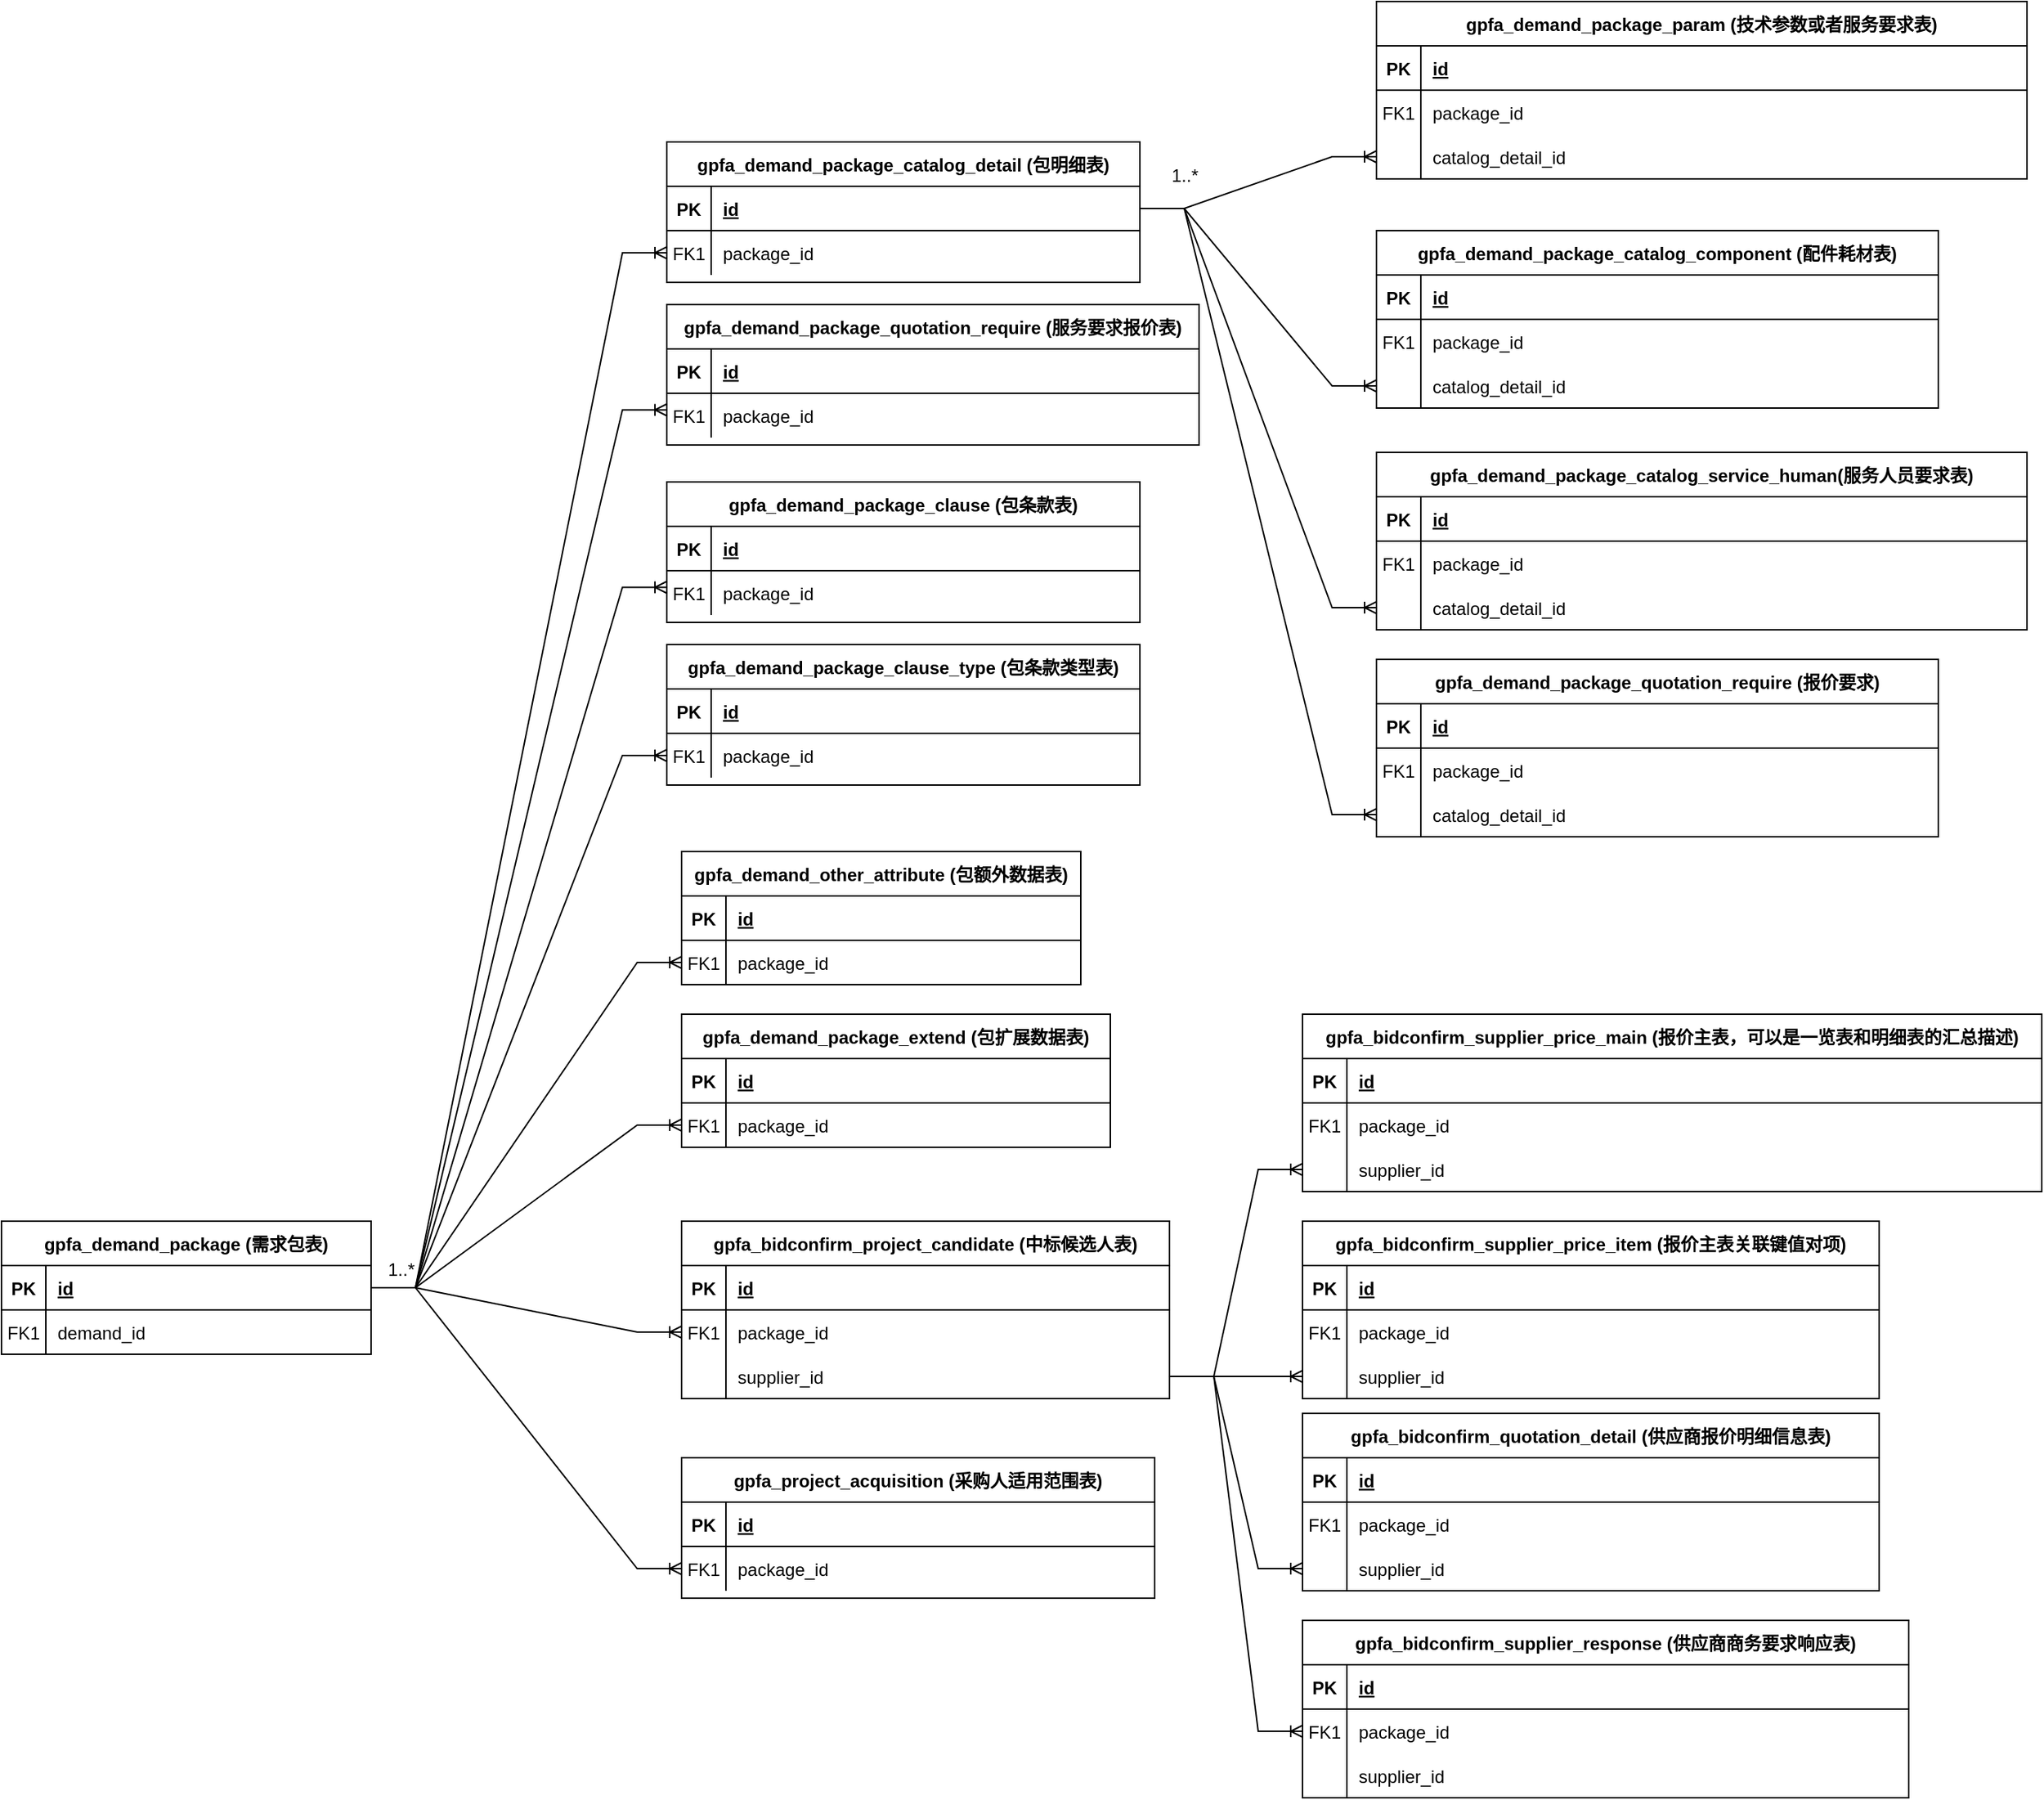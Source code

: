 <mxfile version="24.7.7">
  <diagram id="R2lEEEUBdFMjLlhIrx00" name="Page-1">
    <mxGraphModel dx="1105" dy="1681" grid="1" gridSize="10" guides="1" tooltips="1" connect="1" arrows="1" fold="1" page="1" pageScale="1" pageWidth="850" pageHeight="1100" math="0" shadow="0" extFonts="Permanent Marker^https://fonts.googleapis.com/css?family=Permanent+Marker">
      <root>
        <mxCell id="0" />
        <mxCell id="1" parent="0" />
        <mxCell id="C-vyLk0tnHw3VtMMgP7b-2" value="gpfa_demand_package (需求包表)" style="shape=table;startSize=30;container=1;collapsible=1;childLayout=tableLayout;fixedRows=1;rowLines=0;fontStyle=1;align=center;resizeLast=1;" parent="1" vertex="1">
          <mxGeometry x="510" y="-50" width="250" height="90" as="geometry" />
        </mxCell>
        <mxCell id="C-vyLk0tnHw3VtMMgP7b-3" value="" style="shape=partialRectangle;collapsible=0;dropTarget=0;pointerEvents=0;fillColor=none;points=[[0,0.5],[1,0.5]];portConstraint=eastwest;top=0;left=0;right=0;bottom=1;" parent="C-vyLk0tnHw3VtMMgP7b-2" vertex="1">
          <mxGeometry y="30" width="250" height="30" as="geometry" />
        </mxCell>
        <mxCell id="C-vyLk0tnHw3VtMMgP7b-4" value="PK" style="shape=partialRectangle;overflow=hidden;connectable=0;fillColor=none;top=0;left=0;bottom=0;right=0;fontStyle=1;" parent="C-vyLk0tnHw3VtMMgP7b-3" vertex="1">
          <mxGeometry width="30" height="30" as="geometry">
            <mxRectangle width="30" height="30" as="alternateBounds" />
          </mxGeometry>
        </mxCell>
        <mxCell id="C-vyLk0tnHw3VtMMgP7b-5" value="id " style="shape=partialRectangle;overflow=hidden;connectable=0;fillColor=none;top=0;left=0;bottom=0;right=0;align=left;spacingLeft=6;fontStyle=5;" parent="C-vyLk0tnHw3VtMMgP7b-3" vertex="1">
          <mxGeometry x="30" width="220" height="30" as="geometry">
            <mxRectangle width="220" height="30" as="alternateBounds" />
          </mxGeometry>
        </mxCell>
        <mxCell id="C-vyLk0tnHw3VtMMgP7b-6" value="" style="shape=partialRectangle;collapsible=0;dropTarget=0;pointerEvents=0;fillColor=none;points=[[0,0.5],[1,0.5]];portConstraint=eastwest;top=0;left=0;right=0;bottom=0;" parent="C-vyLk0tnHw3VtMMgP7b-2" vertex="1">
          <mxGeometry y="60" width="250" height="30" as="geometry" />
        </mxCell>
        <mxCell id="C-vyLk0tnHw3VtMMgP7b-7" value="FK1" style="shape=partialRectangle;overflow=hidden;connectable=0;fillColor=none;top=0;left=0;bottom=0;right=0;" parent="C-vyLk0tnHw3VtMMgP7b-6" vertex="1">
          <mxGeometry width="30" height="30" as="geometry">
            <mxRectangle width="30" height="30" as="alternateBounds" />
          </mxGeometry>
        </mxCell>
        <mxCell id="C-vyLk0tnHw3VtMMgP7b-8" value="demand_id" style="shape=partialRectangle;overflow=hidden;connectable=0;fillColor=none;top=0;left=0;bottom=0;right=0;align=left;spacingLeft=6;" parent="C-vyLk0tnHw3VtMMgP7b-6" vertex="1">
          <mxGeometry x="30" width="220" height="30" as="geometry">
            <mxRectangle width="220" height="30" as="alternateBounds" />
          </mxGeometry>
        </mxCell>
        <mxCell id="v_n73uZWkct7t6xonRbk-57" value="gpfa_demand_package_catalog_detail (包明细表)" style="shape=table;startSize=30;container=1;collapsible=1;childLayout=tableLayout;fixedRows=1;rowLines=0;fontStyle=1;align=center;resizeLast=1;" parent="1" vertex="1">
          <mxGeometry x="960" y="-780" width="320" height="95" as="geometry" />
        </mxCell>
        <mxCell id="v_n73uZWkct7t6xonRbk-58" value="" style="shape=partialRectangle;collapsible=0;dropTarget=0;pointerEvents=0;fillColor=none;points=[[0,0.5],[1,0.5]];portConstraint=eastwest;top=0;left=0;right=0;bottom=1;" parent="v_n73uZWkct7t6xonRbk-57" vertex="1">
          <mxGeometry y="30" width="320" height="30" as="geometry" />
        </mxCell>
        <mxCell id="v_n73uZWkct7t6xonRbk-59" value="PK" style="shape=partialRectangle;overflow=hidden;connectable=0;fillColor=none;top=0;left=0;bottom=0;right=0;fontStyle=1;" parent="v_n73uZWkct7t6xonRbk-58" vertex="1">
          <mxGeometry width="30" height="30" as="geometry">
            <mxRectangle width="30" height="30" as="alternateBounds" />
          </mxGeometry>
        </mxCell>
        <mxCell id="v_n73uZWkct7t6xonRbk-60" value="id " style="shape=partialRectangle;overflow=hidden;connectable=0;fillColor=none;top=0;left=0;bottom=0;right=0;align=left;spacingLeft=6;fontStyle=5;" parent="v_n73uZWkct7t6xonRbk-58" vertex="1">
          <mxGeometry x="30" width="290" height="30" as="geometry">
            <mxRectangle width="290" height="30" as="alternateBounds" />
          </mxGeometry>
        </mxCell>
        <mxCell id="v_n73uZWkct7t6xonRbk-61" value="" style="shape=partialRectangle;collapsible=0;dropTarget=0;pointerEvents=0;fillColor=none;points=[[0,0.5],[1,0.5]];portConstraint=eastwest;top=0;left=0;right=0;bottom=0;" parent="v_n73uZWkct7t6xonRbk-57" vertex="1">
          <mxGeometry y="60" width="320" height="30" as="geometry" />
        </mxCell>
        <mxCell id="v_n73uZWkct7t6xonRbk-62" value="FK1" style="shape=partialRectangle;overflow=hidden;connectable=0;fillColor=none;top=0;left=0;bottom=0;right=0;" parent="v_n73uZWkct7t6xonRbk-61" vertex="1">
          <mxGeometry width="30" height="30" as="geometry">
            <mxRectangle width="30" height="30" as="alternateBounds" />
          </mxGeometry>
        </mxCell>
        <mxCell id="v_n73uZWkct7t6xonRbk-63" value="package_id" style="shape=partialRectangle;overflow=hidden;connectable=0;fillColor=none;top=0;left=0;bottom=0;right=0;align=left;spacingLeft=6;" parent="v_n73uZWkct7t6xonRbk-61" vertex="1">
          <mxGeometry x="30" width="290" height="30" as="geometry">
            <mxRectangle width="290" height="30" as="alternateBounds" />
          </mxGeometry>
        </mxCell>
        <mxCell id="v_n73uZWkct7t6xonRbk-109" value="gpfa_demand_package_clause (包条款表)" style="shape=table;startSize=30;container=1;collapsible=1;childLayout=tableLayout;fixedRows=1;rowLines=0;fontStyle=1;align=center;resizeLast=1;" parent="1" vertex="1">
          <mxGeometry x="960" y="-550" width="320" height="95" as="geometry" />
        </mxCell>
        <mxCell id="v_n73uZWkct7t6xonRbk-110" value="" style="shape=partialRectangle;collapsible=0;dropTarget=0;pointerEvents=0;fillColor=none;points=[[0,0.5],[1,0.5]];portConstraint=eastwest;top=0;left=0;right=0;bottom=1;" parent="v_n73uZWkct7t6xonRbk-109" vertex="1">
          <mxGeometry y="30" width="320" height="30" as="geometry" />
        </mxCell>
        <mxCell id="v_n73uZWkct7t6xonRbk-111" value="PK" style="shape=partialRectangle;overflow=hidden;connectable=0;fillColor=none;top=0;left=0;bottom=0;right=0;fontStyle=1;" parent="v_n73uZWkct7t6xonRbk-110" vertex="1">
          <mxGeometry width="30" height="30" as="geometry">
            <mxRectangle width="30" height="30" as="alternateBounds" />
          </mxGeometry>
        </mxCell>
        <mxCell id="v_n73uZWkct7t6xonRbk-112" value="id " style="shape=partialRectangle;overflow=hidden;connectable=0;fillColor=none;top=0;left=0;bottom=0;right=0;align=left;spacingLeft=6;fontStyle=5;" parent="v_n73uZWkct7t6xonRbk-110" vertex="1">
          <mxGeometry x="30" width="290" height="30" as="geometry">
            <mxRectangle width="290" height="30" as="alternateBounds" />
          </mxGeometry>
        </mxCell>
        <mxCell id="v_n73uZWkct7t6xonRbk-113" value="" style="shape=partialRectangle;collapsible=0;dropTarget=0;pointerEvents=0;fillColor=none;points=[[0,0.5],[1,0.5]];portConstraint=eastwest;top=0;left=0;right=0;bottom=0;" parent="v_n73uZWkct7t6xonRbk-109" vertex="1">
          <mxGeometry y="60" width="320" height="30" as="geometry" />
        </mxCell>
        <mxCell id="v_n73uZWkct7t6xonRbk-114" value="FK1" style="shape=partialRectangle;overflow=hidden;connectable=0;fillColor=none;top=0;left=0;bottom=0;right=0;" parent="v_n73uZWkct7t6xonRbk-113" vertex="1">
          <mxGeometry width="30" height="30" as="geometry">
            <mxRectangle width="30" height="30" as="alternateBounds" />
          </mxGeometry>
        </mxCell>
        <mxCell id="v_n73uZWkct7t6xonRbk-115" value="package_id" style="shape=partialRectangle;overflow=hidden;connectable=0;fillColor=none;top=0;left=0;bottom=0;right=0;align=left;spacingLeft=6;" parent="v_n73uZWkct7t6xonRbk-113" vertex="1">
          <mxGeometry x="30" width="290" height="30" as="geometry">
            <mxRectangle width="290" height="30" as="alternateBounds" />
          </mxGeometry>
        </mxCell>
        <mxCell id="v_n73uZWkct7t6xonRbk-116" value="gpfa_demand_package_clause_type (包条款类型表)" style="shape=table;startSize=30;container=1;collapsible=1;childLayout=tableLayout;fixedRows=1;rowLines=0;fontStyle=1;align=center;resizeLast=1;" parent="1" vertex="1">
          <mxGeometry x="960" y="-440" width="320" height="95" as="geometry" />
        </mxCell>
        <mxCell id="v_n73uZWkct7t6xonRbk-117" value="" style="shape=partialRectangle;collapsible=0;dropTarget=0;pointerEvents=0;fillColor=none;points=[[0,0.5],[1,0.5]];portConstraint=eastwest;top=0;left=0;right=0;bottom=1;" parent="v_n73uZWkct7t6xonRbk-116" vertex="1">
          <mxGeometry y="30" width="320" height="30" as="geometry" />
        </mxCell>
        <mxCell id="v_n73uZWkct7t6xonRbk-118" value="PK" style="shape=partialRectangle;overflow=hidden;connectable=0;fillColor=none;top=0;left=0;bottom=0;right=0;fontStyle=1;" parent="v_n73uZWkct7t6xonRbk-117" vertex="1">
          <mxGeometry width="30" height="30" as="geometry">
            <mxRectangle width="30" height="30" as="alternateBounds" />
          </mxGeometry>
        </mxCell>
        <mxCell id="v_n73uZWkct7t6xonRbk-119" value="id " style="shape=partialRectangle;overflow=hidden;connectable=0;fillColor=none;top=0;left=0;bottom=0;right=0;align=left;spacingLeft=6;fontStyle=5;" parent="v_n73uZWkct7t6xonRbk-117" vertex="1">
          <mxGeometry x="30" width="290" height="30" as="geometry">
            <mxRectangle width="290" height="30" as="alternateBounds" />
          </mxGeometry>
        </mxCell>
        <mxCell id="v_n73uZWkct7t6xonRbk-120" value="" style="shape=partialRectangle;collapsible=0;dropTarget=0;pointerEvents=0;fillColor=none;points=[[0,0.5],[1,0.5]];portConstraint=eastwest;top=0;left=0;right=0;bottom=0;" parent="v_n73uZWkct7t6xonRbk-116" vertex="1">
          <mxGeometry y="60" width="320" height="30" as="geometry" />
        </mxCell>
        <mxCell id="v_n73uZWkct7t6xonRbk-121" value="FK1" style="shape=partialRectangle;overflow=hidden;connectable=0;fillColor=none;top=0;left=0;bottom=0;right=0;" parent="v_n73uZWkct7t6xonRbk-120" vertex="1">
          <mxGeometry width="30" height="30" as="geometry">
            <mxRectangle width="30" height="30" as="alternateBounds" />
          </mxGeometry>
        </mxCell>
        <mxCell id="v_n73uZWkct7t6xonRbk-122" value="package_id" style="shape=partialRectangle;overflow=hidden;connectable=0;fillColor=none;top=0;left=0;bottom=0;right=0;align=left;spacingLeft=6;" parent="v_n73uZWkct7t6xonRbk-120" vertex="1">
          <mxGeometry x="30" width="290" height="30" as="geometry">
            <mxRectangle width="290" height="30" as="alternateBounds" />
          </mxGeometry>
        </mxCell>
        <mxCell id="v_n73uZWkct7t6xonRbk-130" value="gpfa_demand_package_quotation_require (服务要求报价表)" style="shape=table;startSize=30;container=1;collapsible=1;childLayout=tableLayout;fixedRows=1;rowLines=0;fontStyle=1;align=center;resizeLast=1;" parent="1" vertex="1">
          <mxGeometry x="960" y="-670" width="360" height="95" as="geometry" />
        </mxCell>
        <mxCell id="v_n73uZWkct7t6xonRbk-131" value="" style="shape=partialRectangle;collapsible=0;dropTarget=0;pointerEvents=0;fillColor=none;points=[[0,0.5],[1,0.5]];portConstraint=eastwest;top=0;left=0;right=0;bottom=1;" parent="v_n73uZWkct7t6xonRbk-130" vertex="1">
          <mxGeometry y="30" width="360" height="30" as="geometry" />
        </mxCell>
        <mxCell id="v_n73uZWkct7t6xonRbk-132" value="PK" style="shape=partialRectangle;overflow=hidden;connectable=0;fillColor=none;top=0;left=0;bottom=0;right=0;fontStyle=1;" parent="v_n73uZWkct7t6xonRbk-131" vertex="1">
          <mxGeometry width="30" height="30" as="geometry">
            <mxRectangle width="30" height="30" as="alternateBounds" />
          </mxGeometry>
        </mxCell>
        <mxCell id="v_n73uZWkct7t6xonRbk-133" value="id " style="shape=partialRectangle;overflow=hidden;connectable=0;fillColor=none;top=0;left=0;bottom=0;right=0;align=left;spacingLeft=6;fontStyle=5;" parent="v_n73uZWkct7t6xonRbk-131" vertex="1">
          <mxGeometry x="30" width="330" height="30" as="geometry">
            <mxRectangle width="330" height="30" as="alternateBounds" />
          </mxGeometry>
        </mxCell>
        <mxCell id="v_n73uZWkct7t6xonRbk-134" value="" style="shape=partialRectangle;collapsible=0;dropTarget=0;pointerEvents=0;fillColor=none;points=[[0,0.5],[1,0.5]];portConstraint=eastwest;top=0;left=0;right=0;bottom=0;" parent="v_n73uZWkct7t6xonRbk-130" vertex="1">
          <mxGeometry y="60" width="360" height="30" as="geometry" />
        </mxCell>
        <mxCell id="v_n73uZWkct7t6xonRbk-135" value="FK1" style="shape=partialRectangle;overflow=hidden;connectable=0;fillColor=none;top=0;left=0;bottom=0;right=0;" parent="v_n73uZWkct7t6xonRbk-134" vertex="1">
          <mxGeometry width="30" height="30" as="geometry">
            <mxRectangle width="30" height="30" as="alternateBounds" />
          </mxGeometry>
        </mxCell>
        <mxCell id="v_n73uZWkct7t6xonRbk-136" value="package_id" style="shape=partialRectangle;overflow=hidden;connectable=0;fillColor=none;top=0;left=0;bottom=0;right=0;align=left;spacingLeft=6;" parent="v_n73uZWkct7t6xonRbk-134" vertex="1">
          <mxGeometry x="30" width="330" height="30" as="geometry">
            <mxRectangle width="330" height="30" as="alternateBounds" />
          </mxGeometry>
        </mxCell>
        <mxCell id="v_n73uZWkct7t6xonRbk-172" value="gpfa_demand_other_attribute (包额外数据表)" style="shape=table;startSize=30;container=1;collapsible=1;childLayout=tableLayout;fixedRows=1;rowLines=0;fontStyle=1;align=center;resizeLast=1;" parent="1" vertex="1">
          <mxGeometry x="970" y="-300" width="270" height="90" as="geometry" />
        </mxCell>
        <mxCell id="v_n73uZWkct7t6xonRbk-173" value="" style="shape=partialRectangle;collapsible=0;dropTarget=0;pointerEvents=0;fillColor=none;points=[[0,0.5],[1,0.5]];portConstraint=eastwest;top=0;left=0;right=0;bottom=1;" parent="v_n73uZWkct7t6xonRbk-172" vertex="1">
          <mxGeometry y="30" width="270" height="30" as="geometry" />
        </mxCell>
        <mxCell id="v_n73uZWkct7t6xonRbk-174" value="PK" style="shape=partialRectangle;overflow=hidden;connectable=0;fillColor=none;top=0;left=0;bottom=0;right=0;fontStyle=1;" parent="v_n73uZWkct7t6xonRbk-173" vertex="1">
          <mxGeometry width="30" height="30" as="geometry">
            <mxRectangle width="30" height="30" as="alternateBounds" />
          </mxGeometry>
        </mxCell>
        <mxCell id="v_n73uZWkct7t6xonRbk-175" value="id " style="shape=partialRectangle;overflow=hidden;connectable=0;fillColor=none;top=0;left=0;bottom=0;right=0;align=left;spacingLeft=6;fontStyle=5;" parent="v_n73uZWkct7t6xonRbk-173" vertex="1">
          <mxGeometry x="30" width="240" height="30" as="geometry">
            <mxRectangle width="240" height="30" as="alternateBounds" />
          </mxGeometry>
        </mxCell>
        <mxCell id="v_n73uZWkct7t6xonRbk-176" value="" style="shape=partialRectangle;collapsible=0;dropTarget=0;pointerEvents=0;fillColor=none;points=[[0,0.5],[1,0.5]];portConstraint=eastwest;top=0;left=0;right=0;bottom=0;" parent="v_n73uZWkct7t6xonRbk-172" vertex="1">
          <mxGeometry y="60" width="270" height="30" as="geometry" />
        </mxCell>
        <mxCell id="v_n73uZWkct7t6xonRbk-177" value="FK1" style="shape=partialRectangle;overflow=hidden;connectable=0;fillColor=none;top=0;left=0;bottom=0;right=0;" parent="v_n73uZWkct7t6xonRbk-176" vertex="1">
          <mxGeometry width="30" height="30" as="geometry">
            <mxRectangle width="30" height="30" as="alternateBounds" />
          </mxGeometry>
        </mxCell>
        <mxCell id="v_n73uZWkct7t6xonRbk-178" value="package_id" style="shape=partialRectangle;overflow=hidden;connectable=0;fillColor=none;top=0;left=0;bottom=0;right=0;align=left;spacingLeft=6;" parent="v_n73uZWkct7t6xonRbk-176" vertex="1">
          <mxGeometry x="30" width="240" height="30" as="geometry">
            <mxRectangle width="240" height="30" as="alternateBounds" />
          </mxGeometry>
        </mxCell>
        <mxCell id="v_n73uZWkct7t6xonRbk-179" value="gpfa_demand_package_extend (包扩展数据表)" style="shape=table;startSize=30;container=1;collapsible=1;childLayout=tableLayout;fixedRows=1;rowLines=0;fontStyle=1;align=center;resizeLast=1;" parent="1" vertex="1">
          <mxGeometry x="970" y="-190" width="290" height="90" as="geometry" />
        </mxCell>
        <mxCell id="v_n73uZWkct7t6xonRbk-180" value="" style="shape=partialRectangle;collapsible=0;dropTarget=0;pointerEvents=0;fillColor=none;points=[[0,0.5],[1,0.5]];portConstraint=eastwest;top=0;left=0;right=0;bottom=1;" parent="v_n73uZWkct7t6xonRbk-179" vertex="1">
          <mxGeometry y="30" width="290" height="30" as="geometry" />
        </mxCell>
        <mxCell id="v_n73uZWkct7t6xonRbk-181" value="PK" style="shape=partialRectangle;overflow=hidden;connectable=0;fillColor=none;top=0;left=0;bottom=0;right=0;fontStyle=1;" parent="v_n73uZWkct7t6xonRbk-180" vertex="1">
          <mxGeometry width="30" height="30" as="geometry">
            <mxRectangle width="30" height="30" as="alternateBounds" />
          </mxGeometry>
        </mxCell>
        <mxCell id="v_n73uZWkct7t6xonRbk-182" value="id " style="shape=partialRectangle;overflow=hidden;connectable=0;fillColor=none;top=0;left=0;bottom=0;right=0;align=left;spacingLeft=6;fontStyle=5;" parent="v_n73uZWkct7t6xonRbk-180" vertex="1">
          <mxGeometry x="30" width="260" height="30" as="geometry">
            <mxRectangle width="260" height="30" as="alternateBounds" />
          </mxGeometry>
        </mxCell>
        <mxCell id="v_n73uZWkct7t6xonRbk-183" value="" style="shape=partialRectangle;collapsible=0;dropTarget=0;pointerEvents=0;fillColor=none;points=[[0,0.5],[1,0.5]];portConstraint=eastwest;top=0;left=0;right=0;bottom=0;" parent="v_n73uZWkct7t6xonRbk-179" vertex="1">
          <mxGeometry y="60" width="290" height="30" as="geometry" />
        </mxCell>
        <mxCell id="v_n73uZWkct7t6xonRbk-184" value="FK1" style="shape=partialRectangle;overflow=hidden;connectable=0;fillColor=none;top=0;left=0;bottom=0;right=0;" parent="v_n73uZWkct7t6xonRbk-183" vertex="1">
          <mxGeometry width="30" height="30" as="geometry">
            <mxRectangle width="30" height="30" as="alternateBounds" />
          </mxGeometry>
        </mxCell>
        <mxCell id="v_n73uZWkct7t6xonRbk-185" value="package_id" style="shape=partialRectangle;overflow=hidden;connectable=0;fillColor=none;top=0;left=0;bottom=0;right=0;align=left;spacingLeft=6;" parent="v_n73uZWkct7t6xonRbk-183" vertex="1">
          <mxGeometry x="30" width="260" height="30" as="geometry">
            <mxRectangle width="260" height="30" as="alternateBounds" />
          </mxGeometry>
        </mxCell>
        <mxCell id="yrUbXI8ThPMAax_TOY56-8" value="gpfa_bidconfirm_project_candidate (中标候选人表)" style="shape=table;startSize=30;container=1;collapsible=1;childLayout=tableLayout;fixedRows=1;rowLines=0;fontStyle=1;align=center;resizeLast=1;" parent="1" vertex="1">
          <mxGeometry x="970" y="-50" width="330" height="120" as="geometry" />
        </mxCell>
        <mxCell id="yrUbXI8ThPMAax_TOY56-9" value="" style="shape=partialRectangle;collapsible=0;dropTarget=0;pointerEvents=0;fillColor=none;points=[[0,0.5],[1,0.5]];portConstraint=eastwest;top=0;left=0;right=0;bottom=1;" parent="yrUbXI8ThPMAax_TOY56-8" vertex="1">
          <mxGeometry y="30" width="330" height="30" as="geometry" />
        </mxCell>
        <mxCell id="yrUbXI8ThPMAax_TOY56-10" value="PK" style="shape=partialRectangle;overflow=hidden;connectable=0;fillColor=none;top=0;left=0;bottom=0;right=0;fontStyle=1;" parent="yrUbXI8ThPMAax_TOY56-9" vertex="1">
          <mxGeometry width="30" height="30" as="geometry">
            <mxRectangle width="30" height="30" as="alternateBounds" />
          </mxGeometry>
        </mxCell>
        <mxCell id="yrUbXI8ThPMAax_TOY56-11" value="id " style="shape=partialRectangle;overflow=hidden;connectable=0;fillColor=none;top=0;left=0;bottom=0;right=0;align=left;spacingLeft=6;fontStyle=5;" parent="yrUbXI8ThPMAax_TOY56-9" vertex="1">
          <mxGeometry x="30" width="300" height="30" as="geometry">
            <mxRectangle width="300" height="30" as="alternateBounds" />
          </mxGeometry>
        </mxCell>
        <mxCell id="yrUbXI8ThPMAax_TOY56-12" value="" style="shape=partialRectangle;collapsible=0;dropTarget=0;pointerEvents=0;fillColor=none;points=[[0,0.5],[1,0.5]];portConstraint=eastwest;top=0;left=0;right=0;bottom=0;" parent="yrUbXI8ThPMAax_TOY56-8" vertex="1">
          <mxGeometry y="60" width="330" height="30" as="geometry" />
        </mxCell>
        <mxCell id="yrUbXI8ThPMAax_TOY56-13" value="FK1" style="shape=partialRectangle;overflow=hidden;connectable=0;fillColor=none;top=0;left=0;bottom=0;right=0;" parent="yrUbXI8ThPMAax_TOY56-12" vertex="1">
          <mxGeometry width="30" height="30" as="geometry">
            <mxRectangle width="30" height="30" as="alternateBounds" />
          </mxGeometry>
        </mxCell>
        <mxCell id="yrUbXI8ThPMAax_TOY56-14" value="package_id" style="shape=partialRectangle;overflow=hidden;connectable=0;fillColor=none;top=0;left=0;bottom=0;right=0;align=left;spacingLeft=6;" parent="yrUbXI8ThPMAax_TOY56-12" vertex="1">
          <mxGeometry x="30" width="300" height="30" as="geometry">
            <mxRectangle width="300" height="30" as="alternateBounds" />
          </mxGeometry>
        </mxCell>
        <mxCell id="KnFCT2eKqXqhlbOmTrNA-1" style="shape=partialRectangle;collapsible=0;dropTarget=0;pointerEvents=0;fillColor=none;points=[[0,0.5],[1,0.5]];portConstraint=eastwest;top=0;left=0;right=0;bottom=0;" parent="yrUbXI8ThPMAax_TOY56-8" vertex="1">
          <mxGeometry y="90" width="330" height="30" as="geometry" />
        </mxCell>
        <mxCell id="KnFCT2eKqXqhlbOmTrNA-2" style="shape=partialRectangle;overflow=hidden;connectable=0;fillColor=none;top=0;left=0;bottom=0;right=0;" parent="KnFCT2eKqXqhlbOmTrNA-1" vertex="1">
          <mxGeometry width="30" height="30" as="geometry">
            <mxRectangle width="30" height="30" as="alternateBounds" />
          </mxGeometry>
        </mxCell>
        <mxCell id="KnFCT2eKqXqhlbOmTrNA-3" value="supplier_id" style="shape=partialRectangle;overflow=hidden;connectable=0;fillColor=none;top=0;left=0;bottom=0;right=0;align=left;spacingLeft=6;" parent="KnFCT2eKqXqhlbOmTrNA-1" vertex="1">
          <mxGeometry x="30" width="300" height="30" as="geometry">
            <mxRectangle width="300" height="30" as="alternateBounds" />
          </mxGeometry>
        </mxCell>
        <mxCell id="yrUbXI8ThPMAax_TOY56-29" value="gpfa_bidconfirm_supplier_price_main (报价主表，可以是一览表和明细表的汇总描述)" style="shape=table;startSize=30;container=1;collapsible=1;childLayout=tableLayout;fixedRows=1;rowLines=0;fontStyle=1;align=center;resizeLast=1;" parent="1" vertex="1">
          <mxGeometry x="1390" y="-190" width="500" height="120" as="geometry" />
        </mxCell>
        <mxCell id="yrUbXI8ThPMAax_TOY56-30" value="" style="shape=partialRectangle;collapsible=0;dropTarget=0;pointerEvents=0;fillColor=none;points=[[0,0.5],[1,0.5]];portConstraint=eastwest;top=0;left=0;right=0;bottom=1;" parent="yrUbXI8ThPMAax_TOY56-29" vertex="1">
          <mxGeometry y="30" width="500" height="30" as="geometry" />
        </mxCell>
        <mxCell id="yrUbXI8ThPMAax_TOY56-31" value="PK" style="shape=partialRectangle;overflow=hidden;connectable=0;fillColor=none;top=0;left=0;bottom=0;right=0;fontStyle=1;" parent="yrUbXI8ThPMAax_TOY56-30" vertex="1">
          <mxGeometry width="30" height="30" as="geometry">
            <mxRectangle width="30" height="30" as="alternateBounds" />
          </mxGeometry>
        </mxCell>
        <mxCell id="yrUbXI8ThPMAax_TOY56-32" value="id " style="shape=partialRectangle;overflow=hidden;connectable=0;fillColor=none;top=0;left=0;bottom=0;right=0;align=left;spacingLeft=6;fontStyle=5;" parent="yrUbXI8ThPMAax_TOY56-30" vertex="1">
          <mxGeometry x="30" width="470" height="30" as="geometry">
            <mxRectangle width="470" height="30" as="alternateBounds" />
          </mxGeometry>
        </mxCell>
        <mxCell id="yrUbXI8ThPMAax_TOY56-33" value="" style="shape=partialRectangle;collapsible=0;dropTarget=0;pointerEvents=0;fillColor=none;points=[[0,0.5],[1,0.5]];portConstraint=eastwest;top=0;left=0;right=0;bottom=0;" parent="yrUbXI8ThPMAax_TOY56-29" vertex="1">
          <mxGeometry y="60" width="500" height="30" as="geometry" />
        </mxCell>
        <mxCell id="yrUbXI8ThPMAax_TOY56-34" value="FK1" style="shape=partialRectangle;overflow=hidden;connectable=0;fillColor=none;top=0;left=0;bottom=0;right=0;" parent="yrUbXI8ThPMAax_TOY56-33" vertex="1">
          <mxGeometry width="30" height="30" as="geometry">
            <mxRectangle width="30" height="30" as="alternateBounds" />
          </mxGeometry>
        </mxCell>
        <mxCell id="yrUbXI8ThPMAax_TOY56-35" value="package_id" style="shape=partialRectangle;overflow=hidden;connectable=0;fillColor=none;top=0;left=0;bottom=0;right=0;align=left;spacingLeft=6;" parent="yrUbXI8ThPMAax_TOY56-33" vertex="1">
          <mxGeometry x="30" width="470" height="30" as="geometry">
            <mxRectangle width="470" height="30" as="alternateBounds" />
          </mxGeometry>
        </mxCell>
        <mxCell id="KnFCT2eKqXqhlbOmTrNA-7" style="shape=partialRectangle;collapsible=0;dropTarget=0;pointerEvents=0;fillColor=none;points=[[0,0.5],[1,0.5]];portConstraint=eastwest;top=0;left=0;right=0;bottom=0;" parent="yrUbXI8ThPMAax_TOY56-29" vertex="1">
          <mxGeometry y="90" width="500" height="30" as="geometry" />
        </mxCell>
        <mxCell id="KnFCT2eKqXqhlbOmTrNA-8" style="shape=partialRectangle;overflow=hidden;connectable=0;fillColor=none;top=0;left=0;bottom=0;right=0;" parent="KnFCT2eKqXqhlbOmTrNA-7" vertex="1">
          <mxGeometry width="30" height="30" as="geometry">
            <mxRectangle width="30" height="30" as="alternateBounds" />
          </mxGeometry>
        </mxCell>
        <mxCell id="KnFCT2eKqXqhlbOmTrNA-9" value="supplier_id" style="shape=partialRectangle;overflow=hidden;connectable=0;fillColor=none;top=0;left=0;bottom=0;right=0;align=left;spacingLeft=6;" parent="KnFCT2eKqXqhlbOmTrNA-7" vertex="1">
          <mxGeometry x="30" width="470" height="30" as="geometry">
            <mxRectangle width="470" height="30" as="alternateBounds" />
          </mxGeometry>
        </mxCell>
        <mxCell id="yrUbXI8ThPMAax_TOY56-43" value="gpfa_bidconfirm_supplier_price_item (报价主表关联键值对项)" style="shape=table;startSize=30;container=1;collapsible=1;childLayout=tableLayout;fixedRows=1;rowLines=0;fontStyle=1;align=center;resizeLast=1;" parent="1" vertex="1">
          <mxGeometry x="1390" y="-50" width="390" height="120" as="geometry" />
        </mxCell>
        <mxCell id="yrUbXI8ThPMAax_TOY56-44" value="" style="shape=partialRectangle;collapsible=0;dropTarget=0;pointerEvents=0;fillColor=none;points=[[0,0.5],[1,0.5]];portConstraint=eastwest;top=0;left=0;right=0;bottom=1;" parent="yrUbXI8ThPMAax_TOY56-43" vertex="1">
          <mxGeometry y="30" width="390" height="30" as="geometry" />
        </mxCell>
        <mxCell id="yrUbXI8ThPMAax_TOY56-45" value="PK" style="shape=partialRectangle;overflow=hidden;connectable=0;fillColor=none;top=0;left=0;bottom=0;right=0;fontStyle=1;" parent="yrUbXI8ThPMAax_TOY56-44" vertex="1">
          <mxGeometry width="30" height="30" as="geometry">
            <mxRectangle width="30" height="30" as="alternateBounds" />
          </mxGeometry>
        </mxCell>
        <mxCell id="yrUbXI8ThPMAax_TOY56-46" value="id " style="shape=partialRectangle;overflow=hidden;connectable=0;fillColor=none;top=0;left=0;bottom=0;right=0;align=left;spacingLeft=6;fontStyle=5;" parent="yrUbXI8ThPMAax_TOY56-44" vertex="1">
          <mxGeometry x="30" width="360" height="30" as="geometry">
            <mxRectangle width="360" height="30" as="alternateBounds" />
          </mxGeometry>
        </mxCell>
        <mxCell id="yrUbXI8ThPMAax_TOY56-47" value="" style="shape=partialRectangle;collapsible=0;dropTarget=0;pointerEvents=0;fillColor=none;points=[[0,0.5],[1,0.5]];portConstraint=eastwest;top=0;left=0;right=0;bottom=0;" parent="yrUbXI8ThPMAax_TOY56-43" vertex="1">
          <mxGeometry y="60" width="390" height="30" as="geometry" />
        </mxCell>
        <mxCell id="yrUbXI8ThPMAax_TOY56-48" value="FK1" style="shape=partialRectangle;overflow=hidden;connectable=0;fillColor=none;top=0;left=0;bottom=0;right=0;" parent="yrUbXI8ThPMAax_TOY56-47" vertex="1">
          <mxGeometry width="30" height="30" as="geometry">
            <mxRectangle width="30" height="30" as="alternateBounds" />
          </mxGeometry>
        </mxCell>
        <mxCell id="yrUbXI8ThPMAax_TOY56-49" value="package_id" style="shape=partialRectangle;overflow=hidden;connectable=0;fillColor=none;top=0;left=0;bottom=0;right=0;align=left;spacingLeft=6;" parent="yrUbXI8ThPMAax_TOY56-47" vertex="1">
          <mxGeometry x="30" width="360" height="30" as="geometry">
            <mxRectangle width="360" height="30" as="alternateBounds" />
          </mxGeometry>
        </mxCell>
        <mxCell id="KnFCT2eKqXqhlbOmTrNA-10" style="shape=partialRectangle;collapsible=0;dropTarget=0;pointerEvents=0;fillColor=none;points=[[0,0.5],[1,0.5]];portConstraint=eastwest;top=0;left=0;right=0;bottom=0;" parent="yrUbXI8ThPMAax_TOY56-43" vertex="1">
          <mxGeometry y="90" width="390" height="30" as="geometry" />
        </mxCell>
        <mxCell id="KnFCT2eKqXqhlbOmTrNA-11" style="shape=partialRectangle;overflow=hidden;connectable=0;fillColor=none;top=0;left=0;bottom=0;right=0;" parent="KnFCT2eKqXqhlbOmTrNA-10" vertex="1">
          <mxGeometry width="30" height="30" as="geometry">
            <mxRectangle width="30" height="30" as="alternateBounds" />
          </mxGeometry>
        </mxCell>
        <mxCell id="KnFCT2eKqXqhlbOmTrNA-12" value="supplier_id" style="shape=partialRectangle;overflow=hidden;connectable=0;fillColor=none;top=0;left=0;bottom=0;right=0;align=left;spacingLeft=6;" parent="KnFCT2eKqXqhlbOmTrNA-10" vertex="1">
          <mxGeometry x="30" width="360" height="30" as="geometry">
            <mxRectangle width="360" height="30" as="alternateBounds" />
          </mxGeometry>
        </mxCell>
        <mxCell id="yrUbXI8ThPMAax_TOY56-50" value="gpfa_bidconfirm_quotation_detail (供应商报价明细信息表)" style="shape=table;startSize=30;container=1;collapsible=1;childLayout=tableLayout;fixedRows=1;rowLines=0;fontStyle=1;align=center;resizeLast=1;" parent="1" vertex="1">
          <mxGeometry x="1390" y="80" width="390" height="120" as="geometry" />
        </mxCell>
        <mxCell id="yrUbXI8ThPMAax_TOY56-51" value="" style="shape=partialRectangle;collapsible=0;dropTarget=0;pointerEvents=0;fillColor=none;points=[[0,0.5],[1,0.5]];portConstraint=eastwest;top=0;left=0;right=0;bottom=1;" parent="yrUbXI8ThPMAax_TOY56-50" vertex="1">
          <mxGeometry y="30" width="390" height="30" as="geometry" />
        </mxCell>
        <mxCell id="yrUbXI8ThPMAax_TOY56-52" value="PK" style="shape=partialRectangle;overflow=hidden;connectable=0;fillColor=none;top=0;left=0;bottom=0;right=0;fontStyle=1;" parent="yrUbXI8ThPMAax_TOY56-51" vertex="1">
          <mxGeometry width="30" height="30" as="geometry">
            <mxRectangle width="30" height="30" as="alternateBounds" />
          </mxGeometry>
        </mxCell>
        <mxCell id="yrUbXI8ThPMAax_TOY56-53" value="id " style="shape=partialRectangle;overflow=hidden;connectable=0;fillColor=none;top=0;left=0;bottom=0;right=0;align=left;spacingLeft=6;fontStyle=5;" parent="yrUbXI8ThPMAax_TOY56-51" vertex="1">
          <mxGeometry x="30" width="360" height="30" as="geometry">
            <mxRectangle width="360" height="30" as="alternateBounds" />
          </mxGeometry>
        </mxCell>
        <mxCell id="yrUbXI8ThPMAax_TOY56-54" value="" style="shape=partialRectangle;collapsible=0;dropTarget=0;pointerEvents=0;fillColor=none;points=[[0,0.5],[1,0.5]];portConstraint=eastwest;top=0;left=0;right=0;bottom=0;" parent="yrUbXI8ThPMAax_TOY56-50" vertex="1">
          <mxGeometry y="60" width="390" height="30" as="geometry" />
        </mxCell>
        <mxCell id="yrUbXI8ThPMAax_TOY56-55" value="FK1" style="shape=partialRectangle;overflow=hidden;connectable=0;fillColor=none;top=0;left=0;bottom=0;right=0;" parent="yrUbXI8ThPMAax_TOY56-54" vertex="1">
          <mxGeometry width="30" height="30" as="geometry">
            <mxRectangle width="30" height="30" as="alternateBounds" />
          </mxGeometry>
        </mxCell>
        <mxCell id="yrUbXI8ThPMAax_TOY56-56" value="package_id" style="shape=partialRectangle;overflow=hidden;connectable=0;fillColor=none;top=0;left=0;bottom=0;right=0;align=left;spacingLeft=6;" parent="yrUbXI8ThPMAax_TOY56-54" vertex="1">
          <mxGeometry x="30" width="360" height="30" as="geometry">
            <mxRectangle width="360" height="30" as="alternateBounds" />
          </mxGeometry>
        </mxCell>
        <mxCell id="KnFCT2eKqXqhlbOmTrNA-13" style="shape=partialRectangle;collapsible=0;dropTarget=0;pointerEvents=0;fillColor=none;points=[[0,0.5],[1,0.5]];portConstraint=eastwest;top=0;left=0;right=0;bottom=0;" parent="yrUbXI8ThPMAax_TOY56-50" vertex="1">
          <mxGeometry y="90" width="390" height="30" as="geometry" />
        </mxCell>
        <mxCell id="KnFCT2eKqXqhlbOmTrNA-14" style="shape=partialRectangle;overflow=hidden;connectable=0;fillColor=none;top=0;left=0;bottom=0;right=0;" parent="KnFCT2eKqXqhlbOmTrNA-13" vertex="1">
          <mxGeometry width="30" height="30" as="geometry">
            <mxRectangle width="30" height="30" as="alternateBounds" />
          </mxGeometry>
        </mxCell>
        <mxCell id="KnFCT2eKqXqhlbOmTrNA-15" value="supplier_id" style="shape=partialRectangle;overflow=hidden;connectable=0;fillColor=none;top=0;left=0;bottom=0;right=0;align=left;spacingLeft=6;" parent="KnFCT2eKqXqhlbOmTrNA-13" vertex="1">
          <mxGeometry x="30" width="360" height="30" as="geometry">
            <mxRectangle width="360" height="30" as="alternateBounds" />
          </mxGeometry>
        </mxCell>
        <mxCell id="6_iDh6ZtNzUPL-SmUHNQ-1" value="" style="edgeStyle=entityRelationEdgeStyle;fontSize=12;html=1;endArrow=ERoneToMany;rounded=0;entryX=0;entryY=0.5;entryDx=0;entryDy=0;exitX=1;exitY=0.5;exitDx=0;exitDy=0;" parent="1" source="C-vyLk0tnHw3VtMMgP7b-3" target="v_n73uZWkct7t6xonRbk-61" edge="1">
          <mxGeometry width="100" height="100" relative="1" as="geometry">
            <mxPoint x="760" y="-10" as="sourcePoint" />
            <mxPoint x="870" y="-305" as="targetPoint" />
          </mxGeometry>
        </mxCell>
        <mxCell id="6_iDh6ZtNzUPL-SmUHNQ-3" value="" style="edgeStyle=entityRelationEdgeStyle;fontSize=12;html=1;endArrow=ERoneToMany;rounded=0;entryX=0;entryY=0.75;entryDx=0;entryDy=0;exitX=1;exitY=0.5;exitDx=0;exitDy=0;" parent="1" source="C-vyLk0tnHw3VtMMgP7b-2" target="v_n73uZWkct7t6xonRbk-130" edge="1">
          <mxGeometry width="100" height="100" relative="1" as="geometry">
            <mxPoint x="560" y="-125" as="sourcePoint" />
            <mxPoint x="760" y="-320" as="targetPoint" />
          </mxGeometry>
        </mxCell>
        <mxCell id="6_iDh6ZtNzUPL-SmUHNQ-4" value="" style="edgeStyle=entityRelationEdgeStyle;fontSize=12;html=1;endArrow=ERoneToMany;rounded=0;entryX=0;entryY=0.75;entryDx=0;entryDy=0;exitX=1;exitY=0.5;exitDx=0;exitDy=0;" parent="1" source="C-vyLk0tnHw3VtMMgP7b-2" target="v_n73uZWkct7t6xonRbk-109" edge="1">
          <mxGeometry width="100" height="100" relative="1" as="geometry">
            <mxPoint x="570" y="-115" as="sourcePoint" />
            <mxPoint x="900" y="-209" as="targetPoint" />
          </mxGeometry>
        </mxCell>
        <mxCell id="6_iDh6ZtNzUPL-SmUHNQ-5" value="" style="edgeStyle=entityRelationEdgeStyle;fontSize=12;html=1;endArrow=ERoneToMany;rounded=0;entryX=0;entryY=0.5;entryDx=0;entryDy=0;exitX=1;exitY=0.5;exitDx=0;exitDy=0;" parent="1" source="C-vyLk0tnHw3VtMMgP7b-3" target="v_n73uZWkct7t6xonRbk-120" edge="1">
          <mxGeometry width="100" height="100" relative="1" as="geometry">
            <mxPoint x="570" y="-75" as="sourcePoint" />
            <mxPoint x="890" y="-59" as="targetPoint" />
          </mxGeometry>
        </mxCell>
        <mxCell id="6_iDh6ZtNzUPL-SmUHNQ-7" value="" style="edgeStyle=entityRelationEdgeStyle;fontSize=12;html=1;endArrow=ERoneToMany;rounded=0;entryX=0;entryY=0.5;entryDx=0;entryDy=0;exitX=1;exitY=0.5;exitDx=0;exitDy=0;" parent="1" source="C-vyLk0tnHw3VtMMgP7b-3" target="v_n73uZWkct7t6xonRbk-176" edge="1">
          <mxGeometry width="100" height="100" relative="1" as="geometry">
            <mxPoint x="750" y="35" as="sourcePoint" />
            <mxPoint x="960" y="170" as="targetPoint" />
          </mxGeometry>
        </mxCell>
        <mxCell id="6_iDh6ZtNzUPL-SmUHNQ-8" value="" style="edgeStyle=entityRelationEdgeStyle;fontSize=12;html=1;endArrow=ERoneToMany;rounded=0;entryX=0;entryY=0.5;entryDx=0;entryDy=0;exitX=1;exitY=0.5;exitDx=0;exitDy=0;" parent="1" source="C-vyLk0tnHw3VtMMgP7b-3" target="v_n73uZWkct7t6xonRbk-183" edge="1">
          <mxGeometry width="100" height="100" relative="1" as="geometry">
            <mxPoint x="710" y="55" as="sourcePoint" />
            <mxPoint x="920" y="305" as="targetPoint" />
          </mxGeometry>
        </mxCell>
        <mxCell id="6_iDh6ZtNzUPL-SmUHNQ-10" value="" style="edgeStyle=entityRelationEdgeStyle;fontSize=12;html=1;endArrow=ERoneToMany;rounded=0;entryX=0;entryY=0.5;entryDx=0;entryDy=0;exitX=1;exitY=0.5;exitDx=0;exitDy=0;" parent="1" source="C-vyLk0tnHw3VtMMgP7b-3" target="yrUbXI8ThPMAax_TOY56-12" edge="1">
          <mxGeometry width="100" height="100" relative="1" as="geometry">
            <mxPoint x="730" y="10" as="sourcePoint" />
            <mxPoint x="940" y="490" as="targetPoint" />
          </mxGeometry>
        </mxCell>
        <mxCell id="6_iDh6ZtNzUPL-SmUHNQ-12" value="" style="edgeStyle=entityRelationEdgeStyle;fontSize=12;html=1;endArrow=ERoneToMany;rounded=0;entryX=0;entryY=0.5;entryDx=0;entryDy=0;exitX=1;exitY=0.5;exitDx=0;exitDy=0;" parent="1" source="KnFCT2eKqXqhlbOmTrNA-1" target="KnFCT2eKqXqhlbOmTrNA-7" edge="1">
          <mxGeometry width="100" height="100" relative="1" as="geometry">
            <mxPoint x="780" y="-85" as="sourcePoint" />
            <mxPoint x="990" y="615" as="targetPoint" />
          </mxGeometry>
        </mxCell>
        <mxCell id="6_iDh6ZtNzUPL-SmUHNQ-14" value="" style="edgeStyle=entityRelationEdgeStyle;fontSize=12;html=1;endArrow=ERoneToMany;rounded=0;entryX=0;entryY=0.5;entryDx=0;entryDy=0;exitX=1;exitY=0.5;exitDx=0;exitDy=0;" parent="1" source="KnFCT2eKqXqhlbOmTrNA-1" target="KnFCT2eKqXqhlbOmTrNA-10" edge="1">
          <mxGeometry width="100" height="100" relative="1" as="geometry">
            <mxPoint x="570" y="60" as="sourcePoint" />
            <mxPoint x="900" y="970.0" as="targetPoint" />
          </mxGeometry>
        </mxCell>
        <mxCell id="6_iDh6ZtNzUPL-SmUHNQ-16" value="" style="edgeStyle=entityRelationEdgeStyle;fontSize=12;html=1;endArrow=ERoneToMany;rounded=0;entryX=0;entryY=0.5;entryDx=0;entryDy=0;exitX=1;exitY=0.5;exitDx=0;exitDy=0;" parent="1" source="KnFCT2eKqXqhlbOmTrNA-1" target="KnFCT2eKqXqhlbOmTrNA-13" edge="1">
          <mxGeometry width="100" height="100" relative="1" as="geometry">
            <mxPoint x="490" y="130" as="sourcePoint" />
            <mxPoint x="900" y="1115" as="targetPoint" />
          </mxGeometry>
        </mxCell>
        <mxCell id="6_iDh6ZtNzUPL-SmUHNQ-20" value="1..*" style="text;html=1;align=center;verticalAlign=middle;resizable=0;points=[];autosize=1;strokeColor=none;fillColor=none;" parent="1" vertex="1">
          <mxGeometry x="760" y="-32" width="40" height="30" as="geometry" />
        </mxCell>
        <mxCell id="ytEkj5jxx6I4m9-5Ndeb-1" value="gpfa_demand_package_param (技术参数或者服务要求表)" style="shape=table;startSize=30;container=1;collapsible=1;childLayout=tableLayout;fixedRows=1;rowLines=0;fontStyle=1;align=center;resizeLast=1;" parent="1" vertex="1">
          <mxGeometry x="1440" y="-875" width="440" height="120" as="geometry" />
        </mxCell>
        <mxCell id="ytEkj5jxx6I4m9-5Ndeb-2" value="" style="shape=partialRectangle;collapsible=0;dropTarget=0;pointerEvents=0;fillColor=none;points=[[0,0.5],[1,0.5]];portConstraint=eastwest;top=0;left=0;right=0;bottom=1;" parent="ytEkj5jxx6I4m9-5Ndeb-1" vertex="1">
          <mxGeometry y="30" width="440" height="30" as="geometry" />
        </mxCell>
        <mxCell id="ytEkj5jxx6I4m9-5Ndeb-3" value="PK" style="shape=partialRectangle;overflow=hidden;connectable=0;fillColor=none;top=0;left=0;bottom=0;right=0;fontStyle=1;" parent="ytEkj5jxx6I4m9-5Ndeb-2" vertex="1">
          <mxGeometry width="30" height="30" as="geometry">
            <mxRectangle width="30" height="30" as="alternateBounds" />
          </mxGeometry>
        </mxCell>
        <mxCell id="ytEkj5jxx6I4m9-5Ndeb-4" value="id " style="shape=partialRectangle;overflow=hidden;connectable=0;fillColor=none;top=0;left=0;bottom=0;right=0;align=left;spacingLeft=6;fontStyle=5;" parent="ytEkj5jxx6I4m9-5Ndeb-2" vertex="1">
          <mxGeometry x="30" width="410" height="30" as="geometry">
            <mxRectangle width="410" height="30" as="alternateBounds" />
          </mxGeometry>
        </mxCell>
        <mxCell id="ytEkj5jxx6I4m9-5Ndeb-5" value="" style="shape=partialRectangle;collapsible=0;dropTarget=0;pointerEvents=0;fillColor=none;points=[[0,0.5],[1,0.5]];portConstraint=eastwest;top=0;left=0;right=0;bottom=0;" parent="ytEkj5jxx6I4m9-5Ndeb-1" vertex="1">
          <mxGeometry y="60" width="440" height="30" as="geometry" />
        </mxCell>
        <mxCell id="ytEkj5jxx6I4m9-5Ndeb-6" value="FK1" style="shape=partialRectangle;overflow=hidden;connectable=0;fillColor=none;top=0;left=0;bottom=0;right=0;" parent="ytEkj5jxx6I4m9-5Ndeb-5" vertex="1">
          <mxGeometry width="30" height="30" as="geometry">
            <mxRectangle width="30" height="30" as="alternateBounds" />
          </mxGeometry>
        </mxCell>
        <mxCell id="ytEkj5jxx6I4m9-5Ndeb-7" value="package_id" style="shape=partialRectangle;overflow=hidden;connectable=0;fillColor=none;top=0;left=0;bottom=0;right=0;align=left;spacingLeft=6;" parent="ytEkj5jxx6I4m9-5Ndeb-5" vertex="1">
          <mxGeometry x="30" width="410" height="30" as="geometry">
            <mxRectangle width="410" height="30" as="alternateBounds" />
          </mxGeometry>
        </mxCell>
        <mxCell id="ytEkj5jxx6I4m9-5Ndeb-22" style="shape=partialRectangle;collapsible=0;dropTarget=0;pointerEvents=0;fillColor=none;points=[[0,0.5],[1,0.5]];portConstraint=eastwest;top=0;left=0;right=0;bottom=0;" parent="ytEkj5jxx6I4m9-5Ndeb-1" vertex="1">
          <mxGeometry y="90" width="440" height="30" as="geometry" />
        </mxCell>
        <mxCell id="ytEkj5jxx6I4m9-5Ndeb-23" style="shape=partialRectangle;overflow=hidden;connectable=0;fillColor=none;top=0;left=0;bottom=0;right=0;" parent="ytEkj5jxx6I4m9-5Ndeb-22" vertex="1">
          <mxGeometry width="30" height="30" as="geometry">
            <mxRectangle width="30" height="30" as="alternateBounds" />
          </mxGeometry>
        </mxCell>
        <mxCell id="ytEkj5jxx6I4m9-5Ndeb-24" value="catalog_detail_id" style="shape=partialRectangle;overflow=hidden;connectable=0;fillColor=none;top=0;left=0;bottom=0;right=0;align=left;spacingLeft=6;" parent="ytEkj5jxx6I4m9-5Ndeb-22" vertex="1">
          <mxGeometry x="30" width="410" height="30" as="geometry">
            <mxRectangle width="410" height="30" as="alternateBounds" />
          </mxGeometry>
        </mxCell>
        <mxCell id="ytEkj5jxx6I4m9-5Ndeb-8" value="gpfa_demand_package_catalog_component (配件耗材表)" style="shape=table;startSize=30;container=1;collapsible=1;childLayout=tableLayout;fixedRows=1;rowLines=0;fontStyle=1;align=center;resizeLast=1;" parent="1" vertex="1">
          <mxGeometry x="1440" y="-720" width="380" height="120" as="geometry" />
        </mxCell>
        <mxCell id="ytEkj5jxx6I4m9-5Ndeb-9" value="" style="shape=partialRectangle;collapsible=0;dropTarget=0;pointerEvents=0;fillColor=none;points=[[0,0.5],[1,0.5]];portConstraint=eastwest;top=0;left=0;right=0;bottom=1;" parent="ytEkj5jxx6I4m9-5Ndeb-8" vertex="1">
          <mxGeometry y="30" width="380" height="30" as="geometry" />
        </mxCell>
        <mxCell id="ytEkj5jxx6I4m9-5Ndeb-10" value="PK" style="shape=partialRectangle;overflow=hidden;connectable=0;fillColor=none;top=0;left=0;bottom=0;right=0;fontStyle=1;" parent="ytEkj5jxx6I4m9-5Ndeb-9" vertex="1">
          <mxGeometry width="30" height="30" as="geometry">
            <mxRectangle width="30" height="30" as="alternateBounds" />
          </mxGeometry>
        </mxCell>
        <mxCell id="ytEkj5jxx6I4m9-5Ndeb-11" value="id " style="shape=partialRectangle;overflow=hidden;connectable=0;fillColor=none;top=0;left=0;bottom=0;right=0;align=left;spacingLeft=6;fontStyle=5;" parent="ytEkj5jxx6I4m9-5Ndeb-9" vertex="1">
          <mxGeometry x="30" width="350" height="30" as="geometry">
            <mxRectangle width="350" height="30" as="alternateBounds" />
          </mxGeometry>
        </mxCell>
        <mxCell id="ytEkj5jxx6I4m9-5Ndeb-12" value="" style="shape=partialRectangle;collapsible=0;dropTarget=0;pointerEvents=0;fillColor=none;points=[[0,0.5],[1,0.5]];portConstraint=eastwest;top=0;left=0;right=0;bottom=0;" parent="ytEkj5jxx6I4m9-5Ndeb-8" vertex="1">
          <mxGeometry y="60" width="380" height="30" as="geometry" />
        </mxCell>
        <mxCell id="ytEkj5jxx6I4m9-5Ndeb-13" value="FK1" style="shape=partialRectangle;overflow=hidden;connectable=0;fillColor=none;top=0;left=0;bottom=0;right=0;" parent="ytEkj5jxx6I4m9-5Ndeb-12" vertex="1">
          <mxGeometry width="30" height="30" as="geometry">
            <mxRectangle width="30" height="30" as="alternateBounds" />
          </mxGeometry>
        </mxCell>
        <mxCell id="ytEkj5jxx6I4m9-5Ndeb-14" value="package_id" style="shape=partialRectangle;overflow=hidden;connectable=0;fillColor=none;top=0;left=0;bottom=0;right=0;align=left;spacingLeft=6;" parent="ytEkj5jxx6I4m9-5Ndeb-12" vertex="1">
          <mxGeometry x="30" width="350" height="30" as="geometry">
            <mxRectangle width="350" height="30" as="alternateBounds" />
          </mxGeometry>
        </mxCell>
        <mxCell id="ytEkj5jxx6I4m9-5Ndeb-25" style="shape=partialRectangle;collapsible=0;dropTarget=0;pointerEvents=0;fillColor=none;points=[[0,0.5],[1,0.5]];portConstraint=eastwest;top=0;left=0;right=0;bottom=0;" parent="ytEkj5jxx6I4m9-5Ndeb-8" vertex="1">
          <mxGeometry y="90" width="380" height="30" as="geometry" />
        </mxCell>
        <mxCell id="ytEkj5jxx6I4m9-5Ndeb-26" style="shape=partialRectangle;overflow=hidden;connectable=0;fillColor=none;top=0;left=0;bottom=0;right=0;" parent="ytEkj5jxx6I4m9-5Ndeb-25" vertex="1">
          <mxGeometry width="30" height="30" as="geometry">
            <mxRectangle width="30" height="30" as="alternateBounds" />
          </mxGeometry>
        </mxCell>
        <mxCell id="ytEkj5jxx6I4m9-5Ndeb-27" value="catalog_detail_id" style="shape=partialRectangle;overflow=hidden;connectable=0;fillColor=none;top=0;left=0;bottom=0;right=0;align=left;spacingLeft=6;" parent="ytEkj5jxx6I4m9-5Ndeb-25" vertex="1">
          <mxGeometry x="30" width="350" height="30" as="geometry">
            <mxRectangle width="350" height="30" as="alternateBounds" />
          </mxGeometry>
        </mxCell>
        <mxCell id="ytEkj5jxx6I4m9-5Ndeb-28" value="" style="edgeStyle=entityRelationEdgeStyle;fontSize=12;html=1;endArrow=ERoneToMany;rounded=0;entryX=0;entryY=0.5;entryDx=0;entryDy=0;exitX=1;exitY=0.5;exitDx=0;exitDy=0;" parent="1" source="v_n73uZWkct7t6xonRbk-58" target="ytEkj5jxx6I4m9-5Ndeb-22" edge="1">
          <mxGeometry width="100" height="100" relative="1" as="geometry">
            <mxPoint x="1270" y="-802.5" as="sourcePoint" />
            <mxPoint x="1430" y="-840" as="targetPoint" />
          </mxGeometry>
        </mxCell>
        <mxCell id="ytEkj5jxx6I4m9-5Ndeb-29" value="" style="edgeStyle=entityRelationEdgeStyle;fontSize=12;html=1;endArrow=ERoneToMany;rounded=0;entryX=0;entryY=0.5;entryDx=0;entryDy=0;exitX=1;exitY=0.5;exitDx=0;exitDy=0;" parent="1" source="v_n73uZWkct7t6xonRbk-58" target="ytEkj5jxx6I4m9-5Ndeb-25" edge="1">
          <mxGeometry width="100" height="100" relative="1" as="geometry">
            <mxPoint x="1290" y="-695" as="sourcePoint" />
            <mxPoint x="1450" y="-760" as="targetPoint" />
          </mxGeometry>
        </mxCell>
        <mxCell id="ytEkj5jxx6I4m9-5Ndeb-30" value="1..*" style="text;html=1;align=center;verticalAlign=middle;resizable=0;points=[];autosize=1;strokeColor=none;fillColor=none;" parent="1" vertex="1">
          <mxGeometry x="1290" y="-772" width="40" height="30" as="geometry" />
        </mxCell>
        <mxCell id="ytEkj5jxx6I4m9-5Ndeb-31" value="gpfa_demand_package_catalog_service_human(服务人员要求表)" style="shape=table;startSize=30;container=1;collapsible=1;childLayout=tableLayout;fixedRows=1;rowLines=0;fontStyle=1;align=center;resizeLast=1;" parent="1" vertex="1">
          <mxGeometry x="1440" y="-570" width="440" height="120" as="geometry" />
        </mxCell>
        <mxCell id="ytEkj5jxx6I4m9-5Ndeb-32" value="" style="shape=partialRectangle;collapsible=0;dropTarget=0;pointerEvents=0;fillColor=none;points=[[0,0.5],[1,0.5]];portConstraint=eastwest;top=0;left=0;right=0;bottom=1;" parent="ytEkj5jxx6I4m9-5Ndeb-31" vertex="1">
          <mxGeometry y="30" width="440" height="30" as="geometry" />
        </mxCell>
        <mxCell id="ytEkj5jxx6I4m9-5Ndeb-33" value="PK" style="shape=partialRectangle;overflow=hidden;connectable=0;fillColor=none;top=0;left=0;bottom=0;right=0;fontStyle=1;" parent="ytEkj5jxx6I4m9-5Ndeb-32" vertex="1">
          <mxGeometry width="30" height="30" as="geometry">
            <mxRectangle width="30" height="30" as="alternateBounds" />
          </mxGeometry>
        </mxCell>
        <mxCell id="ytEkj5jxx6I4m9-5Ndeb-34" value="id " style="shape=partialRectangle;overflow=hidden;connectable=0;fillColor=none;top=0;left=0;bottom=0;right=0;align=left;spacingLeft=6;fontStyle=5;" parent="ytEkj5jxx6I4m9-5Ndeb-32" vertex="1">
          <mxGeometry x="30" width="410" height="30" as="geometry">
            <mxRectangle width="410" height="30" as="alternateBounds" />
          </mxGeometry>
        </mxCell>
        <mxCell id="ytEkj5jxx6I4m9-5Ndeb-35" value="" style="shape=partialRectangle;collapsible=0;dropTarget=0;pointerEvents=0;fillColor=none;points=[[0,0.5],[1,0.5]];portConstraint=eastwest;top=0;left=0;right=0;bottom=0;" parent="ytEkj5jxx6I4m9-5Ndeb-31" vertex="1">
          <mxGeometry y="60" width="440" height="30" as="geometry" />
        </mxCell>
        <mxCell id="ytEkj5jxx6I4m9-5Ndeb-36" value="FK1" style="shape=partialRectangle;overflow=hidden;connectable=0;fillColor=none;top=0;left=0;bottom=0;right=0;" parent="ytEkj5jxx6I4m9-5Ndeb-35" vertex="1">
          <mxGeometry width="30" height="30" as="geometry">
            <mxRectangle width="30" height="30" as="alternateBounds" />
          </mxGeometry>
        </mxCell>
        <mxCell id="ytEkj5jxx6I4m9-5Ndeb-37" value="package_id" style="shape=partialRectangle;overflow=hidden;connectable=0;fillColor=none;top=0;left=0;bottom=0;right=0;align=left;spacingLeft=6;" parent="ytEkj5jxx6I4m9-5Ndeb-35" vertex="1">
          <mxGeometry x="30" width="410" height="30" as="geometry">
            <mxRectangle width="410" height="30" as="alternateBounds" />
          </mxGeometry>
        </mxCell>
        <mxCell id="ytEkj5jxx6I4m9-5Ndeb-38" style="shape=partialRectangle;collapsible=0;dropTarget=0;pointerEvents=0;fillColor=none;points=[[0,0.5],[1,0.5]];portConstraint=eastwest;top=0;left=0;right=0;bottom=0;" parent="ytEkj5jxx6I4m9-5Ndeb-31" vertex="1">
          <mxGeometry y="90" width="440" height="30" as="geometry" />
        </mxCell>
        <mxCell id="ytEkj5jxx6I4m9-5Ndeb-39" style="shape=partialRectangle;overflow=hidden;connectable=0;fillColor=none;top=0;left=0;bottom=0;right=0;" parent="ytEkj5jxx6I4m9-5Ndeb-38" vertex="1">
          <mxGeometry width="30" height="30" as="geometry">
            <mxRectangle width="30" height="30" as="alternateBounds" />
          </mxGeometry>
        </mxCell>
        <mxCell id="ytEkj5jxx6I4m9-5Ndeb-40" value="catalog_detail_id" style="shape=partialRectangle;overflow=hidden;connectable=0;fillColor=none;top=0;left=0;bottom=0;right=0;align=left;spacingLeft=6;" parent="ytEkj5jxx6I4m9-5Ndeb-38" vertex="1">
          <mxGeometry x="30" width="410" height="30" as="geometry">
            <mxRectangle width="410" height="30" as="alternateBounds" />
          </mxGeometry>
        </mxCell>
        <mxCell id="ytEkj5jxx6I4m9-5Ndeb-41" value="" style="edgeStyle=entityRelationEdgeStyle;fontSize=12;html=1;endArrow=ERoneToMany;rounded=0;entryX=0;entryY=0.5;entryDx=0;entryDy=0;exitX=1;exitY=0.5;exitDx=0;exitDy=0;" parent="1" source="v_n73uZWkct7t6xonRbk-58" target="ytEkj5jxx6I4m9-5Ndeb-38" edge="1">
          <mxGeometry width="100" height="100" relative="1" as="geometry">
            <mxPoint x="1290" y="-720" as="sourcePoint" />
            <mxPoint x="1450" y="-450" as="targetPoint" />
          </mxGeometry>
        </mxCell>
        <mxCell id="DFZM2UYpX_aFwodp9qu5-1" value="gpfa_bidconfirm_supplier_response (供应商商务要求响应表)" style="shape=table;startSize=30;container=1;collapsible=1;childLayout=tableLayout;fixedRows=1;rowLines=0;fontStyle=1;align=center;resizeLast=1;" parent="1" vertex="1">
          <mxGeometry x="1390" y="220" width="410" height="120" as="geometry" />
        </mxCell>
        <mxCell id="DFZM2UYpX_aFwodp9qu5-2" value="" style="shape=partialRectangle;collapsible=0;dropTarget=0;pointerEvents=0;fillColor=none;points=[[0,0.5],[1,0.5]];portConstraint=eastwest;top=0;left=0;right=0;bottom=1;" parent="DFZM2UYpX_aFwodp9qu5-1" vertex="1">
          <mxGeometry y="30" width="410" height="30" as="geometry" />
        </mxCell>
        <mxCell id="DFZM2UYpX_aFwodp9qu5-3" value="PK" style="shape=partialRectangle;overflow=hidden;connectable=0;fillColor=none;top=0;left=0;bottom=0;right=0;fontStyle=1;" parent="DFZM2UYpX_aFwodp9qu5-2" vertex="1">
          <mxGeometry width="30" height="30" as="geometry">
            <mxRectangle width="30" height="30" as="alternateBounds" />
          </mxGeometry>
        </mxCell>
        <mxCell id="DFZM2UYpX_aFwodp9qu5-4" value="id " style="shape=partialRectangle;overflow=hidden;connectable=0;fillColor=none;top=0;left=0;bottom=0;right=0;align=left;spacingLeft=6;fontStyle=5;" parent="DFZM2UYpX_aFwodp9qu5-2" vertex="1">
          <mxGeometry x="30" width="380" height="30" as="geometry">
            <mxRectangle width="380" height="30" as="alternateBounds" />
          </mxGeometry>
        </mxCell>
        <mxCell id="DFZM2UYpX_aFwodp9qu5-5" value="" style="shape=partialRectangle;collapsible=0;dropTarget=0;pointerEvents=0;fillColor=none;points=[[0,0.5],[1,0.5]];portConstraint=eastwest;top=0;left=0;right=0;bottom=0;" parent="DFZM2UYpX_aFwodp9qu5-1" vertex="1">
          <mxGeometry y="60" width="410" height="30" as="geometry" />
        </mxCell>
        <mxCell id="DFZM2UYpX_aFwodp9qu5-6" value="FK1" style="shape=partialRectangle;overflow=hidden;connectable=0;fillColor=none;top=0;left=0;bottom=0;right=0;" parent="DFZM2UYpX_aFwodp9qu5-5" vertex="1">
          <mxGeometry width="30" height="30" as="geometry">
            <mxRectangle width="30" height="30" as="alternateBounds" />
          </mxGeometry>
        </mxCell>
        <mxCell id="DFZM2UYpX_aFwodp9qu5-7" value="package_id" style="shape=partialRectangle;overflow=hidden;connectable=0;fillColor=none;top=0;left=0;bottom=0;right=0;align=left;spacingLeft=6;" parent="DFZM2UYpX_aFwodp9qu5-5" vertex="1">
          <mxGeometry x="30" width="380" height="30" as="geometry">
            <mxRectangle width="380" height="30" as="alternateBounds" />
          </mxGeometry>
        </mxCell>
        <mxCell id="DFZM2UYpX_aFwodp9qu5-8" style="shape=partialRectangle;collapsible=0;dropTarget=0;pointerEvents=0;fillColor=none;points=[[0,0.5],[1,0.5]];portConstraint=eastwest;top=0;left=0;right=0;bottom=0;" parent="DFZM2UYpX_aFwodp9qu5-1" vertex="1">
          <mxGeometry y="90" width="410" height="30" as="geometry" />
        </mxCell>
        <mxCell id="DFZM2UYpX_aFwodp9qu5-9" style="shape=partialRectangle;overflow=hidden;connectable=0;fillColor=none;top=0;left=0;bottom=0;right=0;" parent="DFZM2UYpX_aFwodp9qu5-8" vertex="1">
          <mxGeometry width="30" height="30" as="geometry">
            <mxRectangle width="30" height="30" as="alternateBounds" />
          </mxGeometry>
        </mxCell>
        <mxCell id="DFZM2UYpX_aFwodp9qu5-10" value="supplier_id" style="shape=partialRectangle;overflow=hidden;connectable=0;fillColor=none;top=0;left=0;bottom=0;right=0;align=left;spacingLeft=6;" parent="DFZM2UYpX_aFwodp9qu5-8" vertex="1">
          <mxGeometry x="30" width="380" height="30" as="geometry">
            <mxRectangle width="380" height="30" as="alternateBounds" />
          </mxGeometry>
        </mxCell>
        <mxCell id="DFZM2UYpX_aFwodp9qu5-11" value="" style="edgeStyle=entityRelationEdgeStyle;fontSize=12;html=1;endArrow=ERoneToMany;rounded=0;entryX=0;entryY=0.5;entryDx=0;entryDy=0;exitX=1;exitY=0.5;exitDx=0;exitDy=0;" parent="1" source="KnFCT2eKqXqhlbOmTrNA-1" target="DFZM2UYpX_aFwodp9qu5-5" edge="1">
          <mxGeometry width="100" height="100" relative="1" as="geometry">
            <mxPoint x="1310" y="65" as="sourcePoint" />
            <mxPoint x="1400" y="195" as="targetPoint" />
          </mxGeometry>
        </mxCell>
        <mxCell id="FctCljdRprJa2hiDkLqU-1" value="gpfa_project_acquisition (采购人适用范围表)" style="shape=table;startSize=30;container=1;collapsible=1;childLayout=tableLayout;fixedRows=1;rowLines=0;fontStyle=1;align=center;resizeLast=1;" parent="1" vertex="1">
          <mxGeometry x="970" y="110" width="320" height="95" as="geometry" />
        </mxCell>
        <mxCell id="FctCljdRprJa2hiDkLqU-2" value="" style="shape=partialRectangle;collapsible=0;dropTarget=0;pointerEvents=0;fillColor=none;points=[[0,0.5],[1,0.5]];portConstraint=eastwest;top=0;left=0;right=0;bottom=1;" parent="FctCljdRprJa2hiDkLqU-1" vertex="1">
          <mxGeometry y="30" width="320" height="30" as="geometry" />
        </mxCell>
        <mxCell id="FctCljdRprJa2hiDkLqU-3" value="PK" style="shape=partialRectangle;overflow=hidden;connectable=0;fillColor=none;top=0;left=0;bottom=0;right=0;fontStyle=1;" parent="FctCljdRprJa2hiDkLqU-2" vertex="1">
          <mxGeometry width="30" height="30" as="geometry">
            <mxRectangle width="30" height="30" as="alternateBounds" />
          </mxGeometry>
        </mxCell>
        <mxCell id="FctCljdRprJa2hiDkLqU-4" value="id " style="shape=partialRectangle;overflow=hidden;connectable=0;fillColor=none;top=0;left=0;bottom=0;right=0;align=left;spacingLeft=6;fontStyle=5;" parent="FctCljdRprJa2hiDkLqU-2" vertex="1">
          <mxGeometry x="30" width="290" height="30" as="geometry">
            <mxRectangle width="290" height="30" as="alternateBounds" />
          </mxGeometry>
        </mxCell>
        <mxCell id="FctCljdRprJa2hiDkLqU-5" value="" style="shape=partialRectangle;collapsible=0;dropTarget=0;pointerEvents=0;fillColor=none;points=[[0,0.5],[1,0.5]];portConstraint=eastwest;top=0;left=0;right=0;bottom=0;" parent="FctCljdRprJa2hiDkLqU-1" vertex="1">
          <mxGeometry y="60" width="320" height="30" as="geometry" />
        </mxCell>
        <mxCell id="FctCljdRprJa2hiDkLqU-6" value="FK1" style="shape=partialRectangle;overflow=hidden;connectable=0;fillColor=none;top=0;left=0;bottom=0;right=0;" parent="FctCljdRprJa2hiDkLqU-5" vertex="1">
          <mxGeometry width="30" height="30" as="geometry">
            <mxRectangle width="30" height="30" as="alternateBounds" />
          </mxGeometry>
        </mxCell>
        <mxCell id="FctCljdRprJa2hiDkLqU-7" value="package_id" style="shape=partialRectangle;overflow=hidden;connectable=0;fillColor=none;top=0;left=0;bottom=0;right=0;align=left;spacingLeft=6;" parent="FctCljdRprJa2hiDkLqU-5" vertex="1">
          <mxGeometry x="30" width="290" height="30" as="geometry">
            <mxRectangle width="290" height="30" as="alternateBounds" />
          </mxGeometry>
        </mxCell>
        <mxCell id="FctCljdRprJa2hiDkLqU-8" value="" style="edgeStyle=entityRelationEdgeStyle;fontSize=12;html=1;endArrow=ERoneToMany;rounded=0;entryX=0;entryY=0.5;entryDx=0;entryDy=0;exitX=1;exitY=0.5;exitDx=0;exitDy=0;" parent="1" source="C-vyLk0tnHw3VtMMgP7b-3" target="FctCljdRprJa2hiDkLqU-5" edge="1">
          <mxGeometry width="100" height="100" relative="1" as="geometry">
            <mxPoint x="770" y="5" as="sourcePoint" />
            <mxPoint x="980" y="195" as="targetPoint" />
          </mxGeometry>
        </mxCell>
        <mxCell id="Itbywjsn0ps_eoeCwZmx-1" value="gpfa_demand_package_quotation_require (报价要求)" style="shape=table;startSize=30;container=1;collapsible=1;childLayout=tableLayout;fixedRows=1;rowLines=0;fontStyle=1;align=center;resizeLast=1;" vertex="1" parent="1">
          <mxGeometry x="1440" y="-430" width="380" height="120" as="geometry" />
        </mxCell>
        <mxCell id="Itbywjsn0ps_eoeCwZmx-2" value="" style="shape=partialRectangle;collapsible=0;dropTarget=0;pointerEvents=0;fillColor=none;points=[[0,0.5],[1,0.5]];portConstraint=eastwest;top=0;left=0;right=0;bottom=1;" vertex="1" parent="Itbywjsn0ps_eoeCwZmx-1">
          <mxGeometry y="30" width="380" height="30" as="geometry" />
        </mxCell>
        <mxCell id="Itbywjsn0ps_eoeCwZmx-3" value="PK" style="shape=partialRectangle;overflow=hidden;connectable=0;fillColor=none;top=0;left=0;bottom=0;right=0;fontStyle=1;" vertex="1" parent="Itbywjsn0ps_eoeCwZmx-2">
          <mxGeometry width="30" height="30" as="geometry">
            <mxRectangle width="30" height="30" as="alternateBounds" />
          </mxGeometry>
        </mxCell>
        <mxCell id="Itbywjsn0ps_eoeCwZmx-4" value="id " style="shape=partialRectangle;overflow=hidden;connectable=0;fillColor=none;top=0;left=0;bottom=0;right=0;align=left;spacingLeft=6;fontStyle=5;" vertex="1" parent="Itbywjsn0ps_eoeCwZmx-2">
          <mxGeometry x="30" width="350" height="30" as="geometry">
            <mxRectangle width="350" height="30" as="alternateBounds" />
          </mxGeometry>
        </mxCell>
        <mxCell id="Itbywjsn0ps_eoeCwZmx-5" value="" style="shape=partialRectangle;collapsible=0;dropTarget=0;pointerEvents=0;fillColor=none;points=[[0,0.5],[1,0.5]];portConstraint=eastwest;top=0;left=0;right=0;bottom=0;" vertex="1" parent="Itbywjsn0ps_eoeCwZmx-1">
          <mxGeometry y="60" width="380" height="30" as="geometry" />
        </mxCell>
        <mxCell id="Itbywjsn0ps_eoeCwZmx-6" value="FK1" style="shape=partialRectangle;overflow=hidden;connectable=0;fillColor=none;top=0;left=0;bottom=0;right=0;" vertex="1" parent="Itbywjsn0ps_eoeCwZmx-5">
          <mxGeometry width="30" height="30" as="geometry">
            <mxRectangle width="30" height="30" as="alternateBounds" />
          </mxGeometry>
        </mxCell>
        <mxCell id="Itbywjsn0ps_eoeCwZmx-7" value="package_id" style="shape=partialRectangle;overflow=hidden;connectable=0;fillColor=none;top=0;left=0;bottom=0;right=0;align=left;spacingLeft=6;" vertex="1" parent="Itbywjsn0ps_eoeCwZmx-5">
          <mxGeometry x="30" width="350" height="30" as="geometry">
            <mxRectangle width="350" height="30" as="alternateBounds" />
          </mxGeometry>
        </mxCell>
        <mxCell id="Itbywjsn0ps_eoeCwZmx-8" style="shape=partialRectangle;collapsible=0;dropTarget=0;pointerEvents=0;fillColor=none;points=[[0,0.5],[1,0.5]];portConstraint=eastwest;top=0;left=0;right=0;bottom=0;" vertex="1" parent="Itbywjsn0ps_eoeCwZmx-1">
          <mxGeometry y="90" width="380" height="30" as="geometry" />
        </mxCell>
        <mxCell id="Itbywjsn0ps_eoeCwZmx-9" style="shape=partialRectangle;overflow=hidden;connectable=0;fillColor=none;top=0;left=0;bottom=0;right=0;" vertex="1" parent="Itbywjsn0ps_eoeCwZmx-8">
          <mxGeometry width="30" height="30" as="geometry">
            <mxRectangle width="30" height="30" as="alternateBounds" />
          </mxGeometry>
        </mxCell>
        <mxCell id="Itbywjsn0ps_eoeCwZmx-10" value="catalog_detail_id" style="shape=partialRectangle;overflow=hidden;connectable=0;fillColor=none;top=0;left=0;bottom=0;right=0;align=left;spacingLeft=6;" vertex="1" parent="Itbywjsn0ps_eoeCwZmx-8">
          <mxGeometry x="30" width="350" height="30" as="geometry">
            <mxRectangle width="350" height="30" as="alternateBounds" />
          </mxGeometry>
        </mxCell>
        <mxCell id="Itbywjsn0ps_eoeCwZmx-11" value="" style="edgeStyle=entityRelationEdgeStyle;fontSize=12;html=1;endArrow=ERoneToMany;rounded=0;entryX=0;entryY=0.5;entryDx=0;entryDy=0;exitX=1;exitY=0.5;exitDx=0;exitDy=0;" edge="1" parent="1" source="v_n73uZWkct7t6xonRbk-58" target="Itbywjsn0ps_eoeCwZmx-8">
          <mxGeometry width="100" height="100" relative="1" as="geometry">
            <mxPoint x="1290" y="-725" as="sourcePoint" />
            <mxPoint x="1450" y="-455" as="targetPoint" />
          </mxGeometry>
        </mxCell>
      </root>
    </mxGraphModel>
  </diagram>
</mxfile>
